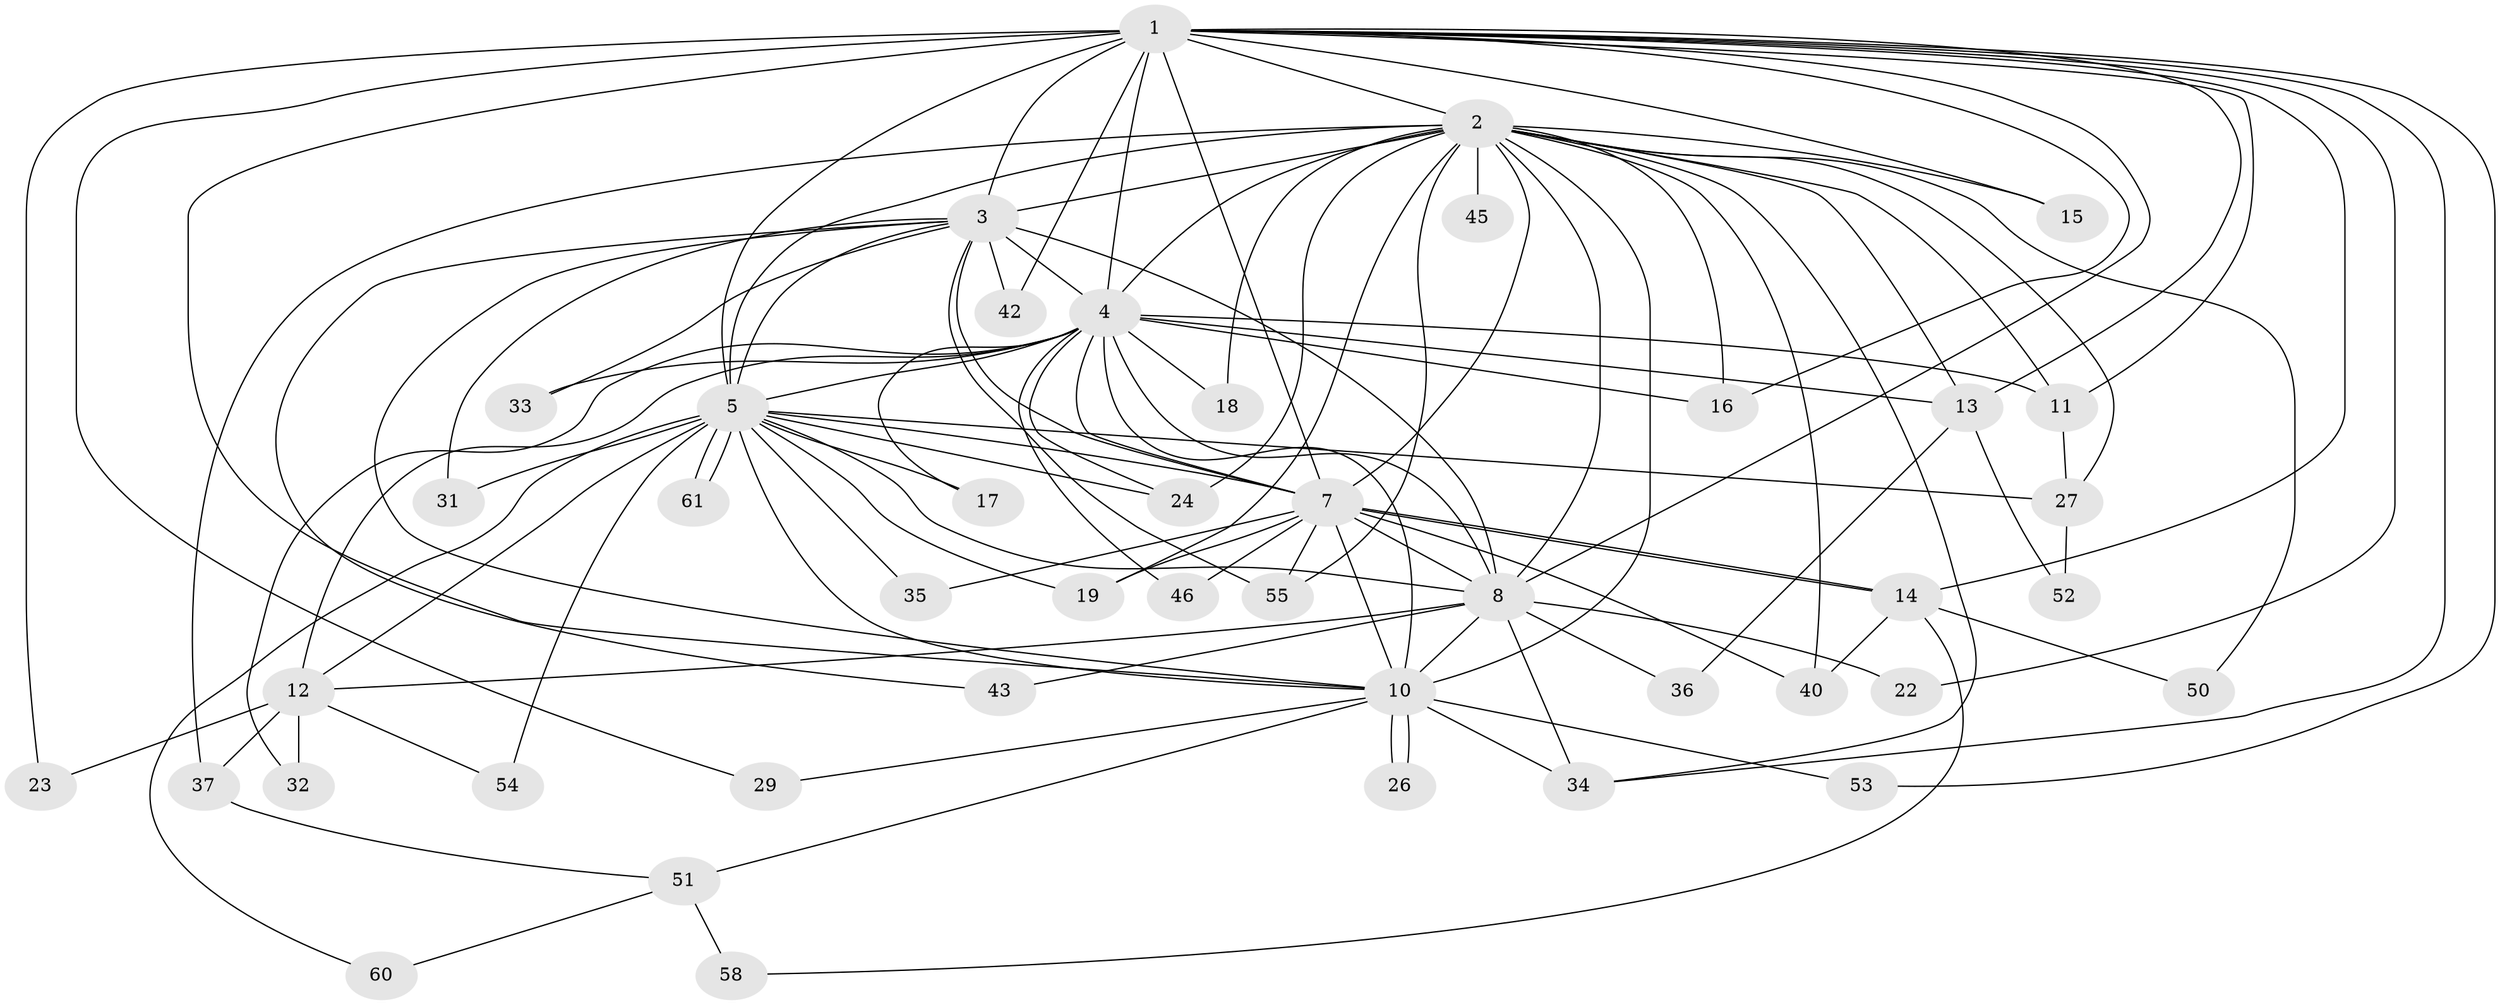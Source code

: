 // Generated by graph-tools (version 1.1) at 2025/51/02/27/25 19:51:50]
// undirected, 44 vertices, 111 edges
graph export_dot {
graph [start="1"]
  node [color=gray90,style=filled];
  1 [super="+44"];
  2 [super="+6"];
  3 [super="+25"];
  4 [super="+9"];
  5 [super="+30"];
  7 [super="+21"];
  8 [super="+48"];
  10 [super="+56"];
  11 [super="+62"];
  12 [super="+38"];
  13 [super="+20"];
  14 [super="+39"];
  15;
  16 [super="+57"];
  17;
  18;
  19 [super="+49"];
  22;
  23;
  24;
  26;
  27 [super="+28"];
  29;
  31;
  32;
  33;
  34 [super="+47"];
  35;
  36;
  37;
  40 [super="+41"];
  42;
  43;
  45;
  46;
  50;
  51;
  52;
  53;
  54;
  55 [super="+59"];
  58;
  60;
  61;
  1 -- 2 [weight=2];
  1 -- 3 [weight=2];
  1 -- 4 [weight=2];
  1 -- 5 [weight=2];
  1 -- 7 [weight=2];
  1 -- 8;
  1 -- 10;
  1 -- 11;
  1 -- 15;
  1 -- 22;
  1 -- 23;
  1 -- 29;
  1 -- 34;
  1 -- 42;
  1 -- 53;
  1 -- 13;
  1 -- 14;
  1 -- 16;
  2 -- 3 [weight=2];
  2 -- 4 [weight=4];
  2 -- 5 [weight=2];
  2 -- 7 [weight=2];
  2 -- 8 [weight=2];
  2 -- 10 [weight=2];
  2 -- 13;
  2 -- 15;
  2 -- 16;
  2 -- 34;
  2 -- 40;
  2 -- 45 [weight=2];
  2 -- 18;
  2 -- 19;
  2 -- 24;
  2 -- 27;
  2 -- 37;
  2 -- 50;
  2 -- 55;
  2 -- 11;
  3 -- 4 [weight=2];
  3 -- 5;
  3 -- 7;
  3 -- 8;
  3 -- 10;
  3 -- 31;
  3 -- 33;
  3 -- 42;
  3 -- 43;
  3 -- 55;
  4 -- 5 [weight=2];
  4 -- 7 [weight=2];
  4 -- 8 [weight=2];
  4 -- 10 [weight=3];
  4 -- 11;
  4 -- 13;
  4 -- 17;
  4 -- 18;
  4 -- 24;
  4 -- 32;
  4 -- 33;
  4 -- 46;
  4 -- 16;
  4 -- 12;
  5 -- 7;
  5 -- 8;
  5 -- 10;
  5 -- 12;
  5 -- 17;
  5 -- 27;
  5 -- 31;
  5 -- 35;
  5 -- 54;
  5 -- 60;
  5 -- 61;
  5 -- 61;
  5 -- 24;
  5 -- 19;
  7 -- 8;
  7 -- 10;
  7 -- 14;
  7 -- 14;
  7 -- 19;
  7 -- 35;
  7 -- 40;
  7 -- 46;
  7 -- 55;
  8 -- 10;
  8 -- 12;
  8 -- 22;
  8 -- 36;
  8 -- 43;
  8 -- 34;
  10 -- 26;
  10 -- 26;
  10 -- 29;
  10 -- 51;
  10 -- 53;
  10 -- 34;
  11 -- 27;
  12 -- 23;
  12 -- 32;
  12 -- 37;
  12 -- 54;
  13 -- 36;
  13 -- 52;
  14 -- 58;
  14 -- 50;
  14 -- 40;
  27 -- 52;
  37 -- 51;
  51 -- 58;
  51 -- 60;
}
